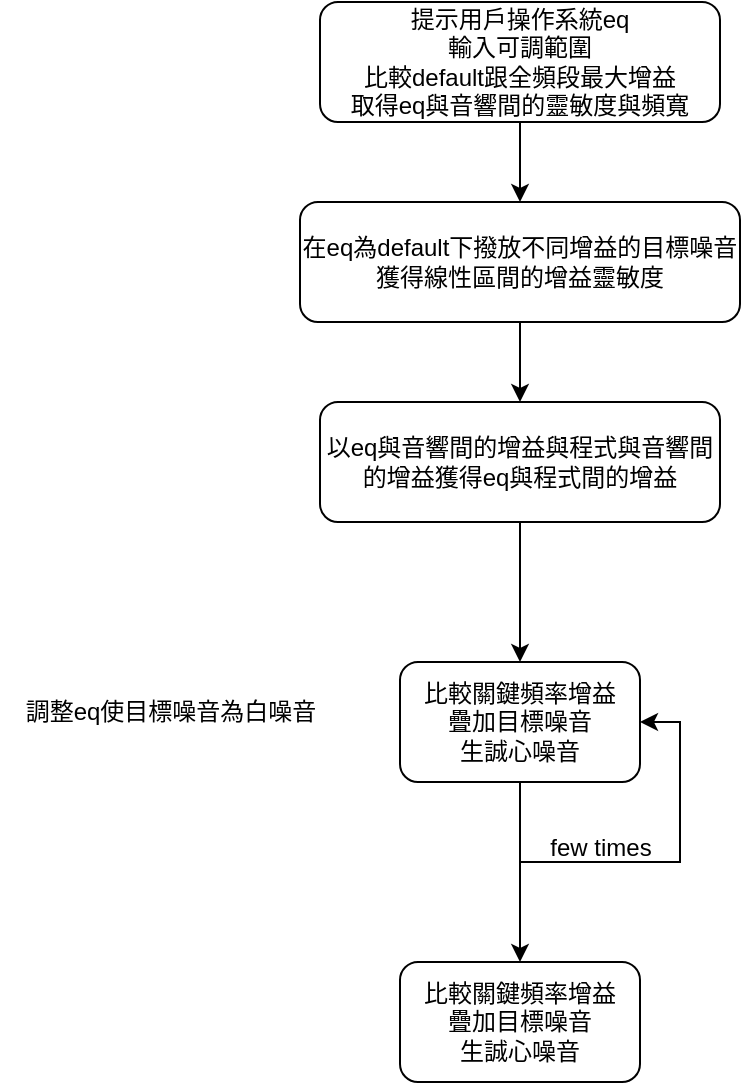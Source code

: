 <mxfile version="21.8.2" type="device">
  <diagram name="第 1 页" id="FeFfB-irpCghS5sKbSKz">
    <mxGraphModel dx="1290" dy="565" grid="1" gridSize="10" guides="1" tooltips="1" connect="1" arrows="1" fold="1" page="1" pageScale="1" pageWidth="827" pageHeight="1169" math="0" shadow="0">
      <root>
        <mxCell id="0" />
        <mxCell id="1" parent="0" />
        <mxCell id="1fX_Cav-7heVwrDH0wH6-4" style="edgeStyle=orthogonalEdgeStyle;rounded=0;orthogonalLoop=1;jettySize=auto;html=1;exitX=0.5;exitY=1;exitDx=0;exitDy=0;" edge="1" parent="1" source="1fX_Cav-7heVwrDH0wH6-1" target="1fX_Cav-7heVwrDH0wH6-2">
          <mxGeometry relative="1" as="geometry" />
        </mxCell>
        <mxCell id="1fX_Cav-7heVwrDH0wH6-1" value="提示用戶操作系統eq&lt;br&gt;輸入可調範圍&lt;br&gt;比較default跟全頻段最大增益&lt;br&gt;取得eq與音響間的靈敏度與頻寬" style="rounded=1;whiteSpace=wrap;html=1;" vertex="1" parent="1">
          <mxGeometry x="210" y="130" width="200" height="60" as="geometry" />
        </mxCell>
        <mxCell id="1fX_Cav-7heVwrDH0wH6-5" style="edgeStyle=orthogonalEdgeStyle;rounded=0;orthogonalLoop=1;jettySize=auto;html=1;exitX=0.5;exitY=1;exitDx=0;exitDy=0;" edge="1" parent="1" source="1fX_Cav-7heVwrDH0wH6-2" target="1fX_Cav-7heVwrDH0wH6-3">
          <mxGeometry relative="1" as="geometry" />
        </mxCell>
        <mxCell id="1fX_Cav-7heVwrDH0wH6-2" value="在eq為default下撥放不同增益的目標噪音&lt;br&gt;獲得線性區間的增益靈敏度" style="rounded=1;whiteSpace=wrap;html=1;" vertex="1" parent="1">
          <mxGeometry x="200" y="230" width="220" height="60" as="geometry" />
        </mxCell>
        <mxCell id="1fX_Cav-7heVwrDH0wH6-3" value="以eq與音響間的增益與程式與音響間的增益獲得eq與程式間的增益" style="rounded=1;whiteSpace=wrap;html=1;" vertex="1" parent="1">
          <mxGeometry x="210" y="330" width="200" height="60" as="geometry" />
        </mxCell>
        <mxCell id="1fX_Cav-7heVwrDH0wH6-6" value="" style="endArrow=classic;html=1;rounded=0;exitX=0.5;exitY=1;exitDx=0;exitDy=0;entryX=0.5;entryY=0;entryDx=0;entryDy=0;" edge="1" parent="1" source="1fX_Cav-7heVwrDH0wH6-3" target="1fX_Cav-7heVwrDH0wH6-7">
          <mxGeometry width="50" height="50" relative="1" as="geometry">
            <mxPoint x="560" y="290" as="sourcePoint" />
            <mxPoint x="310" y="430" as="targetPoint" />
          </mxGeometry>
        </mxCell>
        <mxCell id="1fX_Cav-7heVwrDH0wH6-7" value="比較關鍵頻率增益&lt;br&gt;疊加目標噪音&lt;br&gt;生誠心噪音" style="rounded=1;whiteSpace=wrap;html=1;" vertex="1" parent="1">
          <mxGeometry x="250" y="460" width="120" height="60" as="geometry" />
        </mxCell>
        <mxCell id="1fX_Cav-7heVwrDH0wH6-8" value="調整eq使目標噪音為白噪音" style="text;html=1;align=center;verticalAlign=middle;resizable=0;points=[];autosize=1;strokeColor=none;fillColor=none;" vertex="1" parent="1">
          <mxGeometry x="50" y="470" width="170" height="30" as="geometry" />
        </mxCell>
        <mxCell id="1fX_Cav-7heVwrDH0wH6-9" value="" style="endArrow=classic;html=1;rounded=0;exitX=0.5;exitY=1;exitDx=0;exitDy=0;entryX=1;entryY=0.5;entryDx=0;entryDy=0;" edge="1" parent="1" source="1fX_Cav-7heVwrDH0wH6-7" target="1fX_Cav-7heVwrDH0wH6-7">
          <mxGeometry width="50" height="50" relative="1" as="geometry">
            <mxPoint x="500" y="620" as="sourcePoint" />
            <mxPoint x="410" y="440" as="targetPoint" />
            <Array as="points">
              <mxPoint x="310" y="560" />
              <mxPoint x="390" y="560" />
              <mxPoint x="390" y="490" />
            </Array>
          </mxGeometry>
        </mxCell>
        <mxCell id="1fX_Cav-7heVwrDH0wH6-10" value="few times" style="text;html=1;align=center;verticalAlign=middle;resizable=0;points=[];autosize=1;strokeColor=none;fillColor=none;" vertex="1" parent="1">
          <mxGeometry x="315" y="538" width="70" height="30" as="geometry" />
        </mxCell>
        <mxCell id="1fX_Cav-7heVwrDH0wH6-11" value="" style="endArrow=classic;html=1;rounded=0;" edge="1" parent="1">
          <mxGeometry width="50" height="50" relative="1" as="geometry">
            <mxPoint x="310" y="560" as="sourcePoint" />
            <mxPoint x="310" y="610" as="targetPoint" />
          </mxGeometry>
        </mxCell>
        <mxCell id="1fX_Cav-7heVwrDH0wH6-12" value="比較關鍵頻率增益&lt;br&gt;疊加目標噪音&lt;br&gt;生誠心噪音" style="rounded=1;whiteSpace=wrap;html=1;" vertex="1" parent="1">
          <mxGeometry x="250" y="610" width="120" height="60" as="geometry" />
        </mxCell>
      </root>
    </mxGraphModel>
  </diagram>
</mxfile>
